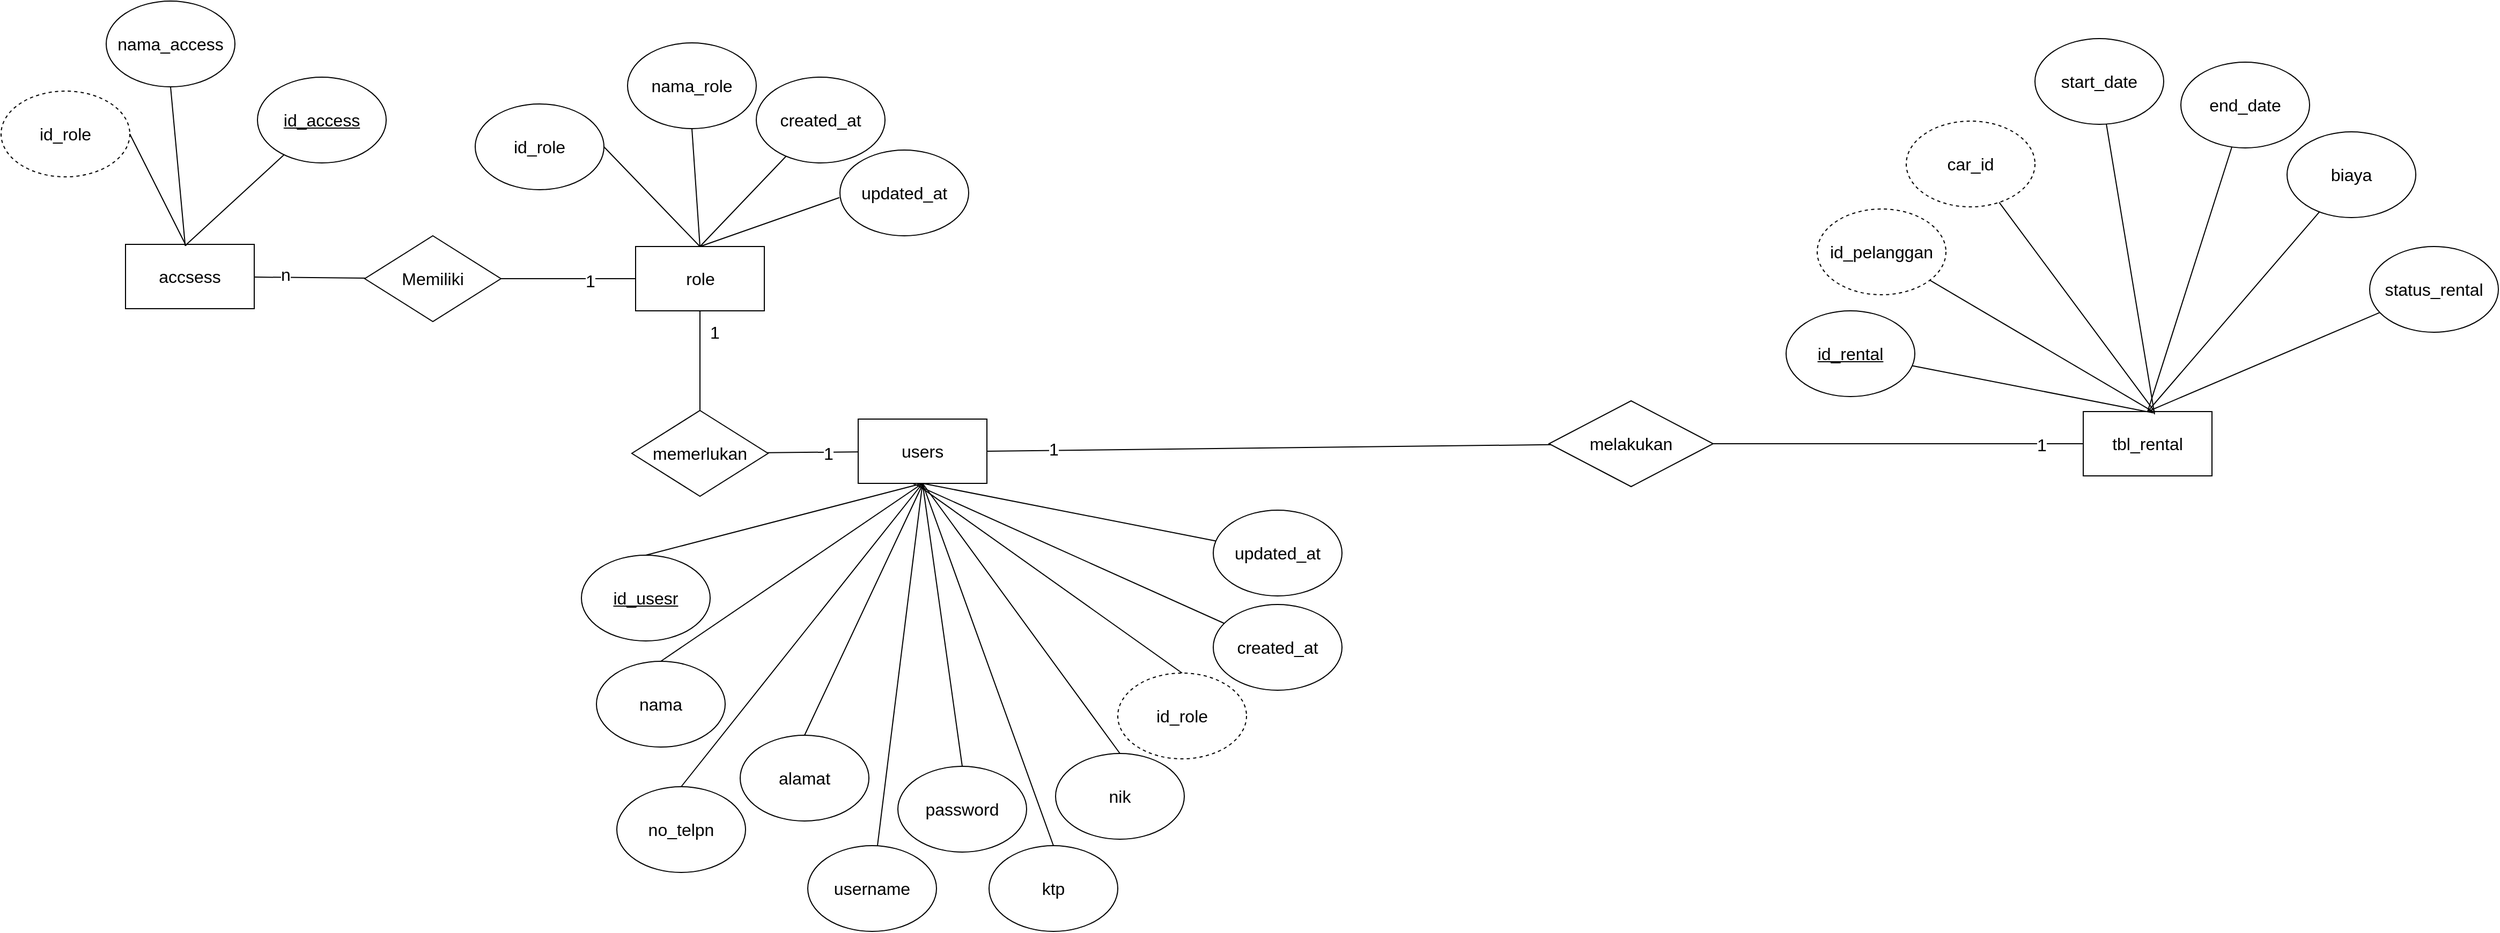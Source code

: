 <mxfile version="22.0.8" type="github">
  <diagram name="Halaman-1" id="7NKV2y3uhuCJfgDu9peX">
    <mxGraphModel dx="2251" dy="1114" grid="0" gridSize="10" guides="1" tooltips="1" connect="1" arrows="1" fold="1" page="0" pageScale="1" pageWidth="827" pageHeight="1169" math="0" shadow="0">
      <root>
        <mxCell id="0" />
        <mxCell id="1" parent="0" />
        <mxCell id="u_6oeFoheA-1cPGF1tyr-1" value="users" style="rounded=0;whiteSpace=wrap;html=1;fontSize=16;" vertex="1" parent="1">
          <mxGeometry x="-21" y="122" width="120" height="60" as="geometry" />
        </mxCell>
        <mxCell id="u_6oeFoheA-1cPGF1tyr-7" value="" style="edgeStyle=none;curved=1;rounded=0;orthogonalLoop=1;jettySize=auto;html=1;fontSize=12;startSize=8;endSize=8;endArrow=none;endFill=0;" edge="1" parent="1" source="u_6oeFoheA-1cPGF1tyr-2" target="u_6oeFoheA-1cPGF1tyr-3">
          <mxGeometry relative="1" as="geometry" />
        </mxCell>
        <mxCell id="u_6oeFoheA-1cPGF1tyr-9" value="1" style="edgeLabel;html=1;align=center;verticalAlign=middle;resizable=0;points=[];fontSize=16;" vertex="1" connectable="0" parent="u_6oeFoheA-1cPGF1tyr-7">
          <mxGeometry x="-0.583" relative="1" as="geometry">
            <mxPoint x="13" as="offset" />
          </mxGeometry>
        </mxCell>
        <mxCell id="u_6oeFoheA-1cPGF1tyr-20" style="edgeStyle=none;curved=1;rounded=0;orthogonalLoop=1;jettySize=auto;html=1;entryX=1;entryY=0.5;entryDx=0;entryDy=0;fontSize=12;startSize=8;endSize=8;endArrow=none;endFill=0;" edge="1" parent="1" source="u_6oeFoheA-1cPGF1tyr-2" target="u_6oeFoheA-1cPGF1tyr-19">
          <mxGeometry relative="1" as="geometry" />
        </mxCell>
        <mxCell id="u_6oeFoheA-1cPGF1tyr-31" value="1" style="edgeLabel;html=1;align=center;verticalAlign=middle;resizable=0;points=[];fontSize=16;" vertex="1" connectable="0" parent="u_6oeFoheA-1cPGF1tyr-20">
          <mxGeometry x="-0.311" y="2" relative="1" as="geometry">
            <mxPoint as="offset" />
          </mxGeometry>
        </mxCell>
        <mxCell id="u_6oeFoheA-1cPGF1tyr-2" value="role" style="rounded=0;whiteSpace=wrap;html=1;fontSize=16;" vertex="1" parent="1">
          <mxGeometry x="-228.5" y="-39" width="120" height="60" as="geometry" />
        </mxCell>
        <mxCell id="u_6oeFoheA-1cPGF1tyr-6" style="edgeStyle=none;curved=1;rounded=0;orthogonalLoop=1;jettySize=auto;html=1;exitX=0;exitY=0.5;exitDx=0;exitDy=0;fontSize=12;startSize=8;endSize=8;" edge="1" parent="1" source="u_6oeFoheA-1cPGF1tyr-3">
          <mxGeometry relative="1" as="geometry">
            <mxPoint x="-166" y="154" as="targetPoint" />
          </mxGeometry>
        </mxCell>
        <mxCell id="u_6oeFoheA-1cPGF1tyr-8" value="" style="edgeStyle=none;curved=1;rounded=0;orthogonalLoop=1;jettySize=auto;html=1;fontSize=12;startSize=8;endSize=8;endArrow=none;endFill=0;" edge="1" parent="1" source="u_6oeFoheA-1cPGF1tyr-3" target="u_6oeFoheA-1cPGF1tyr-1">
          <mxGeometry relative="1" as="geometry" />
        </mxCell>
        <mxCell id="u_6oeFoheA-1cPGF1tyr-10" value="1" style="edgeLabel;html=1;align=center;verticalAlign=middle;resizable=0;points=[];fontSize=16;" vertex="1" connectable="0" parent="u_6oeFoheA-1cPGF1tyr-8">
          <mxGeometry x="0.341" y="-1" relative="1" as="geometry">
            <mxPoint as="offset" />
          </mxGeometry>
        </mxCell>
        <mxCell id="u_6oeFoheA-1cPGF1tyr-3" value="memerlukan" style="rhombus;whiteSpace=wrap;html=1;fontSize=16;" vertex="1" parent="1">
          <mxGeometry x="-232" y="114" width="127" height="80" as="geometry" />
        </mxCell>
        <mxCell id="u_6oeFoheA-1cPGF1tyr-18" style="edgeStyle=none;curved=1;rounded=0;orthogonalLoop=1;jettySize=auto;html=1;exitX=1;exitY=0.5;exitDx=0;exitDy=0;fontSize=12;startSize=8;endSize=8;entryX=0.5;entryY=0;entryDx=0;entryDy=0;endArrow=none;endFill=0;" edge="1" parent="1" source="u_6oeFoheA-1cPGF1tyr-12" target="u_6oeFoheA-1cPGF1tyr-2">
          <mxGeometry relative="1" as="geometry">
            <mxPoint x="-199.329" y="-68.114" as="targetPoint" />
          </mxGeometry>
        </mxCell>
        <mxCell id="u_6oeFoheA-1cPGF1tyr-12" value="id_role" style="ellipse;whiteSpace=wrap;html=1;fontSize=16;" vertex="1" parent="1">
          <mxGeometry x="-378" y="-172" width="120" height="80" as="geometry" />
        </mxCell>
        <mxCell id="u_6oeFoheA-1cPGF1tyr-15" style="edgeStyle=none;curved=1;rounded=0;orthogonalLoop=1;jettySize=auto;html=1;exitX=0.5;exitY=1;exitDx=0;exitDy=0;entryX=0.5;entryY=0;entryDx=0;entryDy=0;fontSize=12;startSize=8;endSize=8;endArrow=none;endFill=0;" edge="1" parent="1" source="u_6oeFoheA-1cPGF1tyr-13" target="u_6oeFoheA-1cPGF1tyr-2">
          <mxGeometry relative="1" as="geometry" />
        </mxCell>
        <mxCell id="u_6oeFoheA-1cPGF1tyr-13" value="nama_role" style="ellipse;whiteSpace=wrap;html=1;fontSize=16;" vertex="1" parent="1">
          <mxGeometry x="-236" y="-229" width="120" height="80" as="geometry" />
        </mxCell>
        <mxCell id="u_6oeFoheA-1cPGF1tyr-16" style="edgeStyle=none;curved=1;rounded=0;orthogonalLoop=1;jettySize=auto;html=1;entryX=0.5;entryY=0;entryDx=0;entryDy=0;fontSize=12;startSize=8;endSize=8;endArrow=none;endFill=0;" edge="1" parent="1" source="u_6oeFoheA-1cPGF1tyr-14" target="u_6oeFoheA-1cPGF1tyr-2">
          <mxGeometry relative="1" as="geometry" />
        </mxCell>
        <mxCell id="u_6oeFoheA-1cPGF1tyr-14" value="created_at" style="ellipse;whiteSpace=wrap;html=1;fontSize=16;" vertex="1" parent="1">
          <mxGeometry x="-116" y="-197" width="120" height="80" as="geometry" />
        </mxCell>
        <mxCell id="u_6oeFoheA-1cPGF1tyr-22" value="" style="edgeStyle=none;curved=1;rounded=0;orthogonalLoop=1;jettySize=auto;html=1;fontSize=12;startSize=8;endSize=8;endArrow=none;endFill=0;" edge="1" parent="1" source="u_6oeFoheA-1cPGF1tyr-19" target="u_6oeFoheA-1cPGF1tyr-21">
          <mxGeometry relative="1" as="geometry" />
        </mxCell>
        <mxCell id="u_6oeFoheA-1cPGF1tyr-32" value="n" style="edgeLabel;html=1;align=center;verticalAlign=middle;resizable=0;points=[];fontSize=16;" vertex="1" connectable="0" parent="u_6oeFoheA-1cPGF1tyr-22">
          <mxGeometry x="0.453" y="-3" relative="1" as="geometry">
            <mxPoint as="offset" />
          </mxGeometry>
        </mxCell>
        <mxCell id="u_6oeFoheA-1cPGF1tyr-19" value="Memiliki" style="rhombus;whiteSpace=wrap;html=1;fontSize=16;" vertex="1" parent="1">
          <mxGeometry x="-481" y="-49" width="127" height="80" as="geometry" />
        </mxCell>
        <mxCell id="u_6oeFoheA-1cPGF1tyr-21" value="accsess" style="rounded=0;whiteSpace=wrap;html=1;fontSize=16;" vertex="1" parent="1">
          <mxGeometry x="-704" y="-41" width="120" height="60" as="geometry" />
        </mxCell>
        <mxCell id="u_6oeFoheA-1cPGF1tyr-23" style="edgeStyle=none;curved=1;rounded=0;orthogonalLoop=1;jettySize=auto;html=1;exitX=1;exitY=0.5;exitDx=0;exitDy=0;fontSize=12;startSize=8;endSize=8;endArrow=none;endFill=0;entryX=0.471;entryY=0.023;entryDx=0;entryDy=0;entryPerimeter=0;" edge="1" parent="1" source="u_6oeFoheA-1cPGF1tyr-24" target="u_6oeFoheA-1cPGF1tyr-21">
          <mxGeometry relative="1" as="geometry">
            <mxPoint x="-648" y="-39" as="targetPoint" />
          </mxGeometry>
        </mxCell>
        <mxCell id="u_6oeFoheA-1cPGF1tyr-24" value="id_role" style="ellipse;whiteSpace=wrap;html=1;fontSize=16;dashed=1;" vertex="1" parent="1">
          <mxGeometry x="-820" y="-184" width="120" height="80" as="geometry" />
        </mxCell>
        <mxCell id="u_6oeFoheA-1cPGF1tyr-25" style="edgeStyle=none;curved=1;rounded=0;orthogonalLoop=1;jettySize=auto;html=1;exitX=0.5;exitY=1;exitDx=0;exitDy=0;fontSize=12;startSize=8;endSize=8;endArrow=none;endFill=0;entryX=0.464;entryY=0.024;entryDx=0;entryDy=0;entryPerimeter=0;" edge="1" parent="1" source="u_6oeFoheA-1cPGF1tyr-26" target="u_6oeFoheA-1cPGF1tyr-21">
          <mxGeometry relative="1" as="geometry">
            <mxPoint x="-647" y="-43" as="targetPoint" />
          </mxGeometry>
        </mxCell>
        <mxCell id="u_6oeFoheA-1cPGF1tyr-26" value="nama_access" style="ellipse;whiteSpace=wrap;html=1;fontSize=16;" vertex="1" parent="1">
          <mxGeometry x="-722" y="-268" width="120" height="80" as="geometry" />
        </mxCell>
        <mxCell id="u_6oeFoheA-1cPGF1tyr-27" style="edgeStyle=none;curved=1;rounded=0;orthogonalLoop=1;jettySize=auto;html=1;entryX=0.464;entryY=0.019;entryDx=0;entryDy=0;fontSize=12;startSize=8;endSize=8;endArrow=none;endFill=0;entryPerimeter=0;" edge="1" parent="1" source="u_6oeFoheA-1cPGF1tyr-28" target="u_6oeFoheA-1cPGF1tyr-21">
          <mxGeometry relative="1" as="geometry">
            <mxPoint x="-654" y="-78" as="targetPoint" />
          </mxGeometry>
        </mxCell>
        <mxCell id="u_6oeFoheA-1cPGF1tyr-28" value="&lt;u&gt;id_access&lt;/u&gt;" style="ellipse;whiteSpace=wrap;html=1;fontSize=16;" vertex="1" parent="1">
          <mxGeometry x="-581" y="-197" width="120" height="80" as="geometry" />
        </mxCell>
        <mxCell id="u_6oeFoheA-1cPGF1tyr-29" value="updated_at" style="ellipse;whiteSpace=wrap;html=1;fontSize=16;" vertex="1" parent="1">
          <mxGeometry x="-38" y="-129" width="120" height="80" as="geometry" />
        </mxCell>
        <mxCell id="u_6oeFoheA-1cPGF1tyr-30" style="edgeStyle=none;curved=1;rounded=0;orthogonalLoop=1;jettySize=auto;html=1;entryX=0.5;entryY=0;entryDx=0;entryDy=0;fontSize=12;startSize=8;endSize=8;endArrow=none;endFill=0;exitX=-0.005;exitY=0.555;exitDx=0;exitDy=0;exitPerimeter=0;" edge="1" parent="1" source="u_6oeFoheA-1cPGF1tyr-29" target="u_6oeFoheA-1cPGF1tyr-2">
          <mxGeometry relative="1" as="geometry">
            <mxPoint x="-70" y="-81" as="sourcePoint" />
            <mxPoint x="-158" y="-29" as="targetPoint" />
          </mxGeometry>
        </mxCell>
        <mxCell id="u_6oeFoheA-1cPGF1tyr-37" style="edgeStyle=none;curved=1;rounded=0;orthogonalLoop=1;jettySize=auto;html=1;exitX=1;exitY=0.5;exitDx=0;exitDy=0;fontSize=12;startSize=8;endSize=8;endArrow=none;endFill=0;" edge="1" parent="1" target="u_6oeFoheA-1cPGF1tyr-39" source="u_6oeFoheA-1cPGF1tyr-1">
          <mxGeometry relative="1" as="geometry">
            <mxPoint x="105" y="154" as="sourcePoint" />
          </mxGeometry>
        </mxCell>
        <mxCell id="u_6oeFoheA-1cPGF1tyr-66" value="1" style="edgeLabel;html=1;align=center;verticalAlign=middle;resizable=0;points=[];fontSize=16;" vertex="1" connectable="0" parent="u_6oeFoheA-1cPGF1tyr-37">
          <mxGeometry x="-0.765" y="2" relative="1" as="geometry">
            <mxPoint as="offset" />
          </mxGeometry>
        </mxCell>
        <mxCell id="u_6oeFoheA-1cPGF1tyr-38" style="edgeStyle=none;curved=1;rounded=0;orthogonalLoop=1;jettySize=auto;html=1;exitX=1;exitY=0.5;exitDx=0;exitDy=0;fontSize=12;startSize=8;endSize=8;endArrow=none;endFill=0;" edge="1" parent="1" source="u_6oeFoheA-1cPGF1tyr-39" target="u_6oeFoheA-1cPGF1tyr-40">
          <mxGeometry relative="1" as="geometry" />
        </mxCell>
        <mxCell id="u_6oeFoheA-1cPGF1tyr-67" value="1" style="edgeLabel;html=1;align=center;verticalAlign=middle;resizable=0;points=[];fontSize=16;" vertex="1" connectable="0" parent="u_6oeFoheA-1cPGF1tyr-38">
          <mxGeometry x="0.771" y="-1" relative="1" as="geometry">
            <mxPoint as="offset" />
          </mxGeometry>
        </mxCell>
        <mxCell id="u_6oeFoheA-1cPGF1tyr-39" value="melakukan" style="rhombus;whiteSpace=wrap;html=1;fontSize=16;" vertex="1" parent="1">
          <mxGeometry x="623" y="105" width="153" height="80" as="geometry" />
        </mxCell>
        <mxCell id="u_6oeFoheA-1cPGF1tyr-40" value="tbl_rental" style="rounded=0;whiteSpace=wrap;html=1;fontSize=16;" vertex="1" parent="1">
          <mxGeometry x="1121" y="115" width="120" height="60" as="geometry" />
        </mxCell>
        <mxCell id="u_6oeFoheA-1cPGF1tyr-42" style="edgeStyle=none;curved=1;rounded=0;orthogonalLoop=1;jettySize=auto;html=1;exitX=0.5;exitY=0;exitDx=0;exitDy=0;entryX=0.5;entryY=1;entryDx=0;entryDy=0;fontSize=12;startSize=8;endSize=8;endArrow=none;endFill=0;" edge="1" parent="1" source="u_6oeFoheA-1cPGF1tyr-41" target="u_6oeFoheA-1cPGF1tyr-1">
          <mxGeometry relative="1" as="geometry" />
        </mxCell>
        <mxCell id="u_6oeFoheA-1cPGF1tyr-41" value="&lt;u&gt;id_usesr&lt;/u&gt;" style="ellipse;whiteSpace=wrap;html=1;fontSize=16;" vertex="1" parent="1">
          <mxGeometry x="-279" y="249" width="120" height="80" as="geometry" />
        </mxCell>
        <mxCell id="u_6oeFoheA-1cPGF1tyr-43" style="edgeStyle=none;curved=1;rounded=0;orthogonalLoop=1;jettySize=auto;html=1;exitX=0.5;exitY=0;exitDx=0;exitDy=0;entryX=0.5;entryY=1;entryDx=0;entryDy=0;fontSize=12;startSize=8;endSize=8;endArrow=none;endFill=0;" edge="1" parent="1" source="u_6oeFoheA-1cPGF1tyr-44" target="u_6oeFoheA-1cPGF1tyr-1">
          <mxGeometry relative="1" as="geometry">
            <mxPoint x="169" y="197" as="targetPoint" />
          </mxGeometry>
        </mxCell>
        <mxCell id="u_6oeFoheA-1cPGF1tyr-44" value="nama" style="ellipse;whiteSpace=wrap;html=1;fontSize=16;" vertex="1" parent="1">
          <mxGeometry x="-265" y="348" width="120" height="80" as="geometry" />
        </mxCell>
        <mxCell id="u_6oeFoheA-1cPGF1tyr-46" style="edgeStyle=none;curved=1;rounded=0;orthogonalLoop=1;jettySize=auto;html=1;exitX=0.5;exitY=0;exitDx=0;exitDy=0;entryX=0.5;entryY=1;entryDx=0;entryDy=0;fontSize=12;startSize=8;endSize=8;endArrow=none;endFill=0;" edge="1" parent="1" source="u_6oeFoheA-1cPGF1tyr-45" target="u_6oeFoheA-1cPGF1tyr-1">
          <mxGeometry relative="1" as="geometry" />
        </mxCell>
        <mxCell id="u_6oeFoheA-1cPGF1tyr-45" value="no_telpn" style="ellipse;whiteSpace=wrap;html=1;fontSize=16;" vertex="1" parent="1">
          <mxGeometry x="-246" y="465" width="120" height="80" as="geometry" />
        </mxCell>
        <mxCell id="u_6oeFoheA-1cPGF1tyr-47" value="alamat" style="ellipse;whiteSpace=wrap;html=1;fontSize=16;" vertex="1" parent="1">
          <mxGeometry x="-131" y="417" width="120" height="80" as="geometry" />
        </mxCell>
        <mxCell id="u_6oeFoheA-1cPGF1tyr-48" style="edgeStyle=none;curved=1;rounded=0;orthogonalLoop=1;jettySize=auto;html=1;exitX=0.5;exitY=0;exitDx=0;exitDy=0;fontSize=12;startSize=8;endSize=8;endArrow=none;endFill=0;" edge="1" parent="1" source="u_6oeFoheA-1cPGF1tyr-47">
          <mxGeometry relative="1" as="geometry">
            <mxPoint x="39" y="183" as="targetPoint" />
          </mxGeometry>
        </mxCell>
        <mxCell id="u_6oeFoheA-1cPGF1tyr-51" style="edgeStyle=none;curved=1;rounded=0;orthogonalLoop=1;jettySize=auto;html=1;fontSize=12;startSize=8;endSize=8;entryX=0.5;entryY=1;entryDx=0;entryDy=0;endArrow=none;endFill=0;" edge="1" parent="1" source="u_6oeFoheA-1cPGF1tyr-49" target="u_6oeFoheA-1cPGF1tyr-1">
          <mxGeometry relative="1" as="geometry">
            <mxPoint x="35" y="265" as="targetPoint" />
          </mxGeometry>
        </mxCell>
        <mxCell id="u_6oeFoheA-1cPGF1tyr-49" value="username" style="ellipse;whiteSpace=wrap;html=1;fontSize=16;" vertex="1" parent="1">
          <mxGeometry x="-68" y="520" width="120" height="80" as="geometry" />
        </mxCell>
        <mxCell id="u_6oeFoheA-1cPGF1tyr-53" style="edgeStyle=none;curved=1;rounded=0;orthogonalLoop=1;jettySize=auto;html=1;exitX=0.5;exitY=0;exitDx=0;exitDy=0;entryX=0.5;entryY=1;entryDx=0;entryDy=0;fontSize=12;startSize=8;endSize=8;endArrow=none;endFill=0;" edge="1" parent="1" source="u_6oeFoheA-1cPGF1tyr-52" target="u_6oeFoheA-1cPGF1tyr-1">
          <mxGeometry relative="1" as="geometry" />
        </mxCell>
        <mxCell id="u_6oeFoheA-1cPGF1tyr-52" value="password" style="ellipse;whiteSpace=wrap;html=1;fontSize=16;" vertex="1" parent="1">
          <mxGeometry x="16" y="446" width="120" height="80" as="geometry" />
        </mxCell>
        <mxCell id="u_6oeFoheA-1cPGF1tyr-55" style="edgeStyle=none;curved=1;rounded=0;orthogonalLoop=1;jettySize=auto;html=1;exitX=0.5;exitY=0;exitDx=0;exitDy=0;entryX=0.5;entryY=1;entryDx=0;entryDy=0;fontSize=12;startSize=8;endSize=8;endArrow=none;endFill=0;" edge="1" parent="1" source="u_6oeFoheA-1cPGF1tyr-54" target="u_6oeFoheA-1cPGF1tyr-1">
          <mxGeometry relative="1" as="geometry" />
        </mxCell>
        <mxCell id="u_6oeFoheA-1cPGF1tyr-54" value="ktp" style="ellipse;whiteSpace=wrap;html=1;fontSize=16;" vertex="1" parent="1">
          <mxGeometry x="101" y="520" width="120" height="80" as="geometry" />
        </mxCell>
        <mxCell id="u_6oeFoheA-1cPGF1tyr-56" style="edgeStyle=none;curved=1;rounded=0;orthogonalLoop=1;jettySize=auto;html=1;exitX=0.5;exitY=0;exitDx=0;exitDy=0;entryX=0.5;entryY=1;entryDx=0;entryDy=0;fontSize=12;startSize=8;endSize=8;endArrow=none;endFill=0;" edge="1" parent="1" source="u_6oeFoheA-1cPGF1tyr-57" target="u_6oeFoheA-1cPGF1tyr-1">
          <mxGeometry relative="1" as="geometry">
            <mxPoint x="148" y="161" as="targetPoint" />
          </mxGeometry>
        </mxCell>
        <mxCell id="u_6oeFoheA-1cPGF1tyr-57" value="nik" style="ellipse;whiteSpace=wrap;html=1;fontSize=16;" vertex="1" parent="1">
          <mxGeometry x="163" y="434" width="120" height="80" as="geometry" />
        </mxCell>
        <mxCell id="u_6oeFoheA-1cPGF1tyr-60" style="edgeStyle=none;curved=1;rounded=0;orthogonalLoop=1;jettySize=auto;html=1;exitX=0.5;exitY=0;exitDx=0;exitDy=0;fontSize=12;startSize=8;endSize=8;entryX=0.466;entryY=1.032;entryDx=0;entryDy=0;entryPerimeter=0;endArrow=none;endFill=0;" edge="1" parent="1" source="u_6oeFoheA-1cPGF1tyr-58" target="u_6oeFoheA-1cPGF1tyr-1">
          <mxGeometry relative="1" as="geometry">
            <mxPoint x="100.394" y="214.71" as="targetPoint" />
          </mxGeometry>
        </mxCell>
        <mxCell id="u_6oeFoheA-1cPGF1tyr-58" value="id_role" style="ellipse;whiteSpace=wrap;html=1;fontSize=16;dashed=1;" vertex="1" parent="1">
          <mxGeometry x="221" y="359" width="120" height="80" as="geometry" />
        </mxCell>
        <mxCell id="u_6oeFoheA-1cPGF1tyr-61" value="created_at" style="ellipse;whiteSpace=wrap;html=1;fontSize=16;" vertex="1" parent="1">
          <mxGeometry x="310" y="295" width="120" height="80" as="geometry" />
        </mxCell>
        <mxCell id="u_6oeFoheA-1cPGF1tyr-65" style="edgeStyle=none;curved=1;rounded=0;orthogonalLoop=1;jettySize=auto;html=1;fontSize=12;startSize=8;endSize=8;entryX=0.5;entryY=1;entryDx=0;entryDy=0;endArrow=none;endFill=0;" edge="1" parent="1" source="u_6oeFoheA-1cPGF1tyr-62" target="u_6oeFoheA-1cPGF1tyr-1">
          <mxGeometry relative="1" as="geometry">
            <mxPoint x="85.767" y="193.81" as="targetPoint" />
          </mxGeometry>
        </mxCell>
        <mxCell id="u_6oeFoheA-1cPGF1tyr-62" value="updated_at" style="ellipse;whiteSpace=wrap;html=1;fontSize=16;" vertex="1" parent="1">
          <mxGeometry x="310" y="207" width="120" height="80" as="geometry" />
        </mxCell>
        <mxCell id="u_6oeFoheA-1cPGF1tyr-63" style="edgeStyle=none;curved=1;rounded=0;orthogonalLoop=1;jettySize=auto;html=1;entryX=0.422;entryY=0.999;entryDx=0;entryDy=0;entryPerimeter=0;fontSize=12;startSize=8;endSize=8;endArrow=none;endFill=0;" edge="1" parent="1" source="u_6oeFoheA-1cPGF1tyr-61" target="u_6oeFoheA-1cPGF1tyr-1">
          <mxGeometry relative="1" as="geometry" />
        </mxCell>
        <mxCell id="u_6oeFoheA-1cPGF1tyr-68" value="&lt;u&gt;id_rental&lt;/u&gt;" style="ellipse;whiteSpace=wrap;html=1;fontSize=16;" vertex="1" parent="1">
          <mxGeometry x="844" y="21" width="120" height="80" as="geometry" />
        </mxCell>
        <mxCell id="u_6oeFoheA-1cPGF1tyr-69" style="edgeStyle=none;curved=1;rounded=0;orthogonalLoop=1;jettySize=auto;html=1;entryX=0.548;entryY=0.022;entryDx=0;entryDy=0;entryPerimeter=0;fontSize=12;startSize=8;endSize=8;endArrow=none;endFill=0;" edge="1" parent="1" source="u_6oeFoheA-1cPGF1tyr-68" target="u_6oeFoheA-1cPGF1tyr-40">
          <mxGeometry relative="1" as="geometry" />
        </mxCell>
        <mxCell id="u_6oeFoheA-1cPGF1tyr-70" value="id_pelanggan" style="ellipse;whiteSpace=wrap;html=1;fontSize=16;dashed=1;" vertex="1" parent="1">
          <mxGeometry x="873" y="-74" width="120" height="80" as="geometry" />
        </mxCell>
        <mxCell id="u_6oeFoheA-1cPGF1tyr-71" style="edgeStyle=none;curved=1;rounded=0;orthogonalLoop=1;jettySize=auto;html=1;fontSize=12;startSize=8;endSize=8;endArrow=none;endFill=0;entryX=0.548;entryY=0.008;entryDx=0;entryDy=0;entryPerimeter=0;" edge="1" parent="1" source="u_6oeFoheA-1cPGF1tyr-70" target="u_6oeFoheA-1cPGF1tyr-40">
          <mxGeometry relative="1" as="geometry">
            <mxPoint x="1190" y="19" as="targetPoint" />
          </mxGeometry>
        </mxCell>
        <mxCell id="u_6oeFoheA-1cPGF1tyr-72" value="car_id" style="ellipse;whiteSpace=wrap;html=1;fontSize=16;dashed=1;" vertex="1" parent="1">
          <mxGeometry x="956" y="-156" width="120" height="80" as="geometry" />
        </mxCell>
        <mxCell id="u_6oeFoheA-1cPGF1tyr-73" style="edgeStyle=none;curved=1;rounded=0;orthogonalLoop=1;jettySize=auto;html=1;fontSize=12;startSize=8;endSize=8;endArrow=none;endFill=0;entryX=0.559;entryY=0.012;entryDx=0;entryDy=0;entryPerimeter=0;" edge="1" parent="1" source="u_6oeFoheA-1cPGF1tyr-72" target="u_6oeFoheA-1cPGF1tyr-40">
          <mxGeometry relative="1" as="geometry">
            <mxPoint x="1170" y="7" as="targetPoint" />
          </mxGeometry>
        </mxCell>
        <mxCell id="u_6oeFoheA-1cPGF1tyr-74" value="start_date" style="ellipse;whiteSpace=wrap;html=1;fontSize=16;" vertex="1" parent="1">
          <mxGeometry x="1076" y="-233" width="120" height="80" as="geometry" />
        </mxCell>
        <mxCell id="u_6oeFoheA-1cPGF1tyr-75" style="edgeStyle=none;curved=1;rounded=0;orthogonalLoop=1;jettySize=auto;html=1;fontSize=12;startSize=8;endSize=8;endArrow=none;endFill=0;entryX=0.554;entryY=0.042;entryDx=0;entryDy=0;entryPerimeter=0;" edge="1" parent="1" source="u_6oeFoheA-1cPGF1tyr-74" target="u_6oeFoheA-1cPGF1tyr-40">
          <mxGeometry relative="1" as="geometry">
            <mxPoint x="1182" y="-178" as="targetPoint" />
          </mxGeometry>
        </mxCell>
        <mxCell id="u_6oeFoheA-1cPGF1tyr-76" value="end_date" style="ellipse;whiteSpace=wrap;html=1;fontSize=16;" vertex="1" parent="1">
          <mxGeometry x="1212" y="-211" width="120" height="80" as="geometry" />
        </mxCell>
        <mxCell id="u_6oeFoheA-1cPGF1tyr-77" style="edgeStyle=none;curved=1;rounded=0;orthogonalLoop=1;jettySize=auto;html=1;fontSize=12;startSize=8;endSize=8;endArrow=none;endFill=0;entryX=0.5;entryY=0;entryDx=0;entryDy=0;" edge="1" parent="1" source="u_6oeFoheA-1cPGF1tyr-76" target="u_6oeFoheA-1cPGF1tyr-40">
          <mxGeometry relative="1" as="geometry">
            <mxPoint x="1305" y="79" as="targetPoint" />
          </mxGeometry>
        </mxCell>
        <mxCell id="u_6oeFoheA-1cPGF1tyr-78" value="biaya" style="ellipse;whiteSpace=wrap;html=1;fontSize=16;" vertex="1" parent="1">
          <mxGeometry x="1311" y="-146" width="120" height="80" as="geometry" />
        </mxCell>
        <mxCell id="u_6oeFoheA-1cPGF1tyr-79" style="edgeStyle=none;curved=1;rounded=0;orthogonalLoop=1;jettySize=auto;html=1;fontSize=12;startSize=8;endSize=8;endArrow=none;endFill=0;entryX=0.5;entryY=0;entryDx=0;entryDy=0;" edge="1" parent="1" source="u_6oeFoheA-1cPGF1tyr-78" target="u_6oeFoheA-1cPGF1tyr-40">
          <mxGeometry relative="1" as="geometry">
            <mxPoint x="1323" y="105" as="targetPoint" />
          </mxGeometry>
        </mxCell>
        <mxCell id="u_6oeFoheA-1cPGF1tyr-80" value="status_rental" style="ellipse;whiteSpace=wrap;html=1;fontSize=16;" vertex="1" parent="1">
          <mxGeometry x="1388" y="-39" width="120" height="80" as="geometry" />
        </mxCell>
        <mxCell id="u_6oeFoheA-1cPGF1tyr-81" style="edgeStyle=none;curved=1;rounded=0;orthogonalLoop=1;jettySize=auto;html=1;fontSize=12;startSize=8;endSize=8;endArrow=none;endFill=0;entryX=0.5;entryY=0;entryDx=0;entryDy=0;" edge="1" parent="1" source="u_6oeFoheA-1cPGF1tyr-80" target="u_6oeFoheA-1cPGF1tyr-40">
          <mxGeometry relative="1" as="geometry">
            <mxPoint x="1327" y="153" as="targetPoint" />
          </mxGeometry>
        </mxCell>
      </root>
    </mxGraphModel>
  </diagram>
</mxfile>
